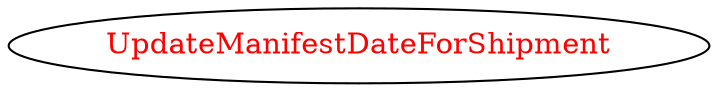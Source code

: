 digraph dependencyGraph {
 concentrate=true;
 ranksep="2.0";
 rankdir="LR"; 
 splines="ortho";
"UpdateManifestDateForShipment" [fontcolor="red"];
}